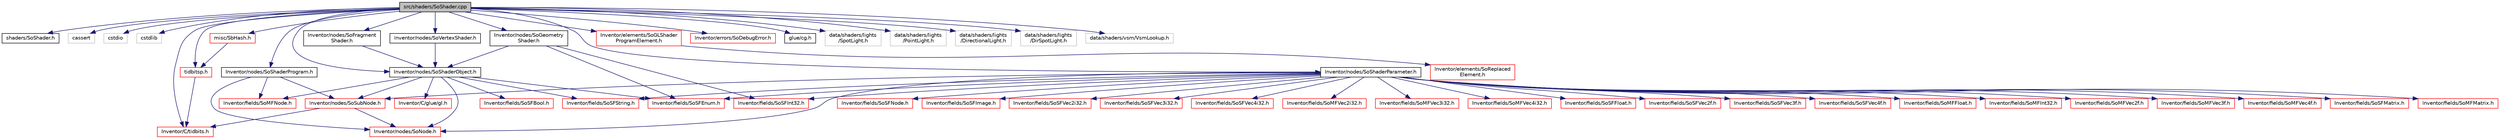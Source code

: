 digraph "src/shaders/SoShader.cpp"
{
 // LATEX_PDF_SIZE
  edge [fontname="Helvetica",fontsize="10",labelfontname="Helvetica",labelfontsize="10"];
  node [fontname="Helvetica",fontsize="10",shape=record];
  Node1 [label="src/shaders/SoShader.cpp",height=0.2,width=0.4,color="black", fillcolor="grey75", style="filled", fontcolor="black",tooltip=" "];
  Node1 -> Node2 [color="midnightblue",fontsize="10",style="solid",fontname="Helvetica"];
  Node2 [label="shaders/SoShader.h",height=0.2,width=0.4,color="black", fillcolor="white", style="filled",URL="$SoShader_8h.html",tooltip=" "];
  Node1 -> Node3 [color="midnightblue",fontsize="10",style="solid",fontname="Helvetica"];
  Node3 [label="cassert",height=0.2,width=0.4,color="grey75", fillcolor="white", style="filled",tooltip=" "];
  Node1 -> Node4 [color="midnightblue",fontsize="10",style="solid",fontname="Helvetica"];
  Node4 [label="cstdio",height=0.2,width=0.4,color="grey75", fillcolor="white", style="filled",tooltip=" "];
  Node1 -> Node5 [color="midnightblue",fontsize="10",style="solid",fontname="Helvetica"];
  Node5 [label="cstdlib",height=0.2,width=0.4,color="grey75", fillcolor="white", style="filled",tooltip=" "];
  Node1 -> Node6 [color="midnightblue",fontsize="10",style="solid",fontname="Helvetica"];
  Node6 [label="Inventor/nodes/SoShaderProgram.h",height=0.2,width=0.4,color="black", fillcolor="white", style="filled",URL="$SoShaderProgram_8h.html",tooltip=" "];
  Node6 -> Node7 [color="midnightblue",fontsize="10",style="solid",fontname="Helvetica"];
  Node7 [label="Inventor/nodes/SoNode.h",height=0.2,width=0.4,color="red", fillcolor="white", style="filled",URL="$SoNode_8h.html",tooltip=" "];
  Node6 -> Node36 [color="midnightblue",fontsize="10",style="solid",fontname="Helvetica"];
  Node36 [label="Inventor/nodes/SoSubNode.h",height=0.2,width=0.4,color="red", fillcolor="white", style="filled",URL="$SoSubNode_8h.html",tooltip=" "];
  Node36 -> Node7 [color="midnightblue",fontsize="10",style="solid",fontname="Helvetica"];
  Node36 -> Node41 [color="midnightblue",fontsize="10",style="solid",fontname="Helvetica"];
  Node41 [label="Inventor/C/tidbits.h",height=0.2,width=0.4,color="red", fillcolor="white", style="filled",URL="$tidbits_8h.html",tooltip=" "];
  Node6 -> Node42 [color="midnightblue",fontsize="10",style="solid",fontname="Helvetica"];
  Node42 [label="Inventor/fields/SoMFNode.h",height=0.2,width=0.4,color="red", fillcolor="white", style="filled",URL="$SoMFNode_8h.html",tooltip=" "];
  Node1 -> Node54 [color="midnightblue",fontsize="10",style="solid",fontname="Helvetica"];
  Node54 [label="Inventor/nodes/SoShaderObject.h",height=0.2,width=0.4,color="black", fillcolor="white", style="filled",URL="$SoShaderObject_8h.html",tooltip=" "];
  Node54 -> Node7 [color="midnightblue",fontsize="10",style="solid",fontname="Helvetica"];
  Node54 -> Node36 [color="midnightblue",fontsize="10",style="solid",fontname="Helvetica"];
  Node54 -> Node55 [color="midnightblue",fontsize="10",style="solid",fontname="Helvetica"];
  Node55 [label="Inventor/fields/SoSFString.h",height=0.2,width=0.4,color="red", fillcolor="white", style="filled",URL="$SoSFString_8h.html",tooltip=" "];
  Node54 -> Node56 [color="midnightblue",fontsize="10",style="solid",fontname="Helvetica"];
  Node56 [label="Inventor/fields/SoSFEnum.h",height=0.2,width=0.4,color="red", fillcolor="white", style="filled",URL="$SoSFEnum_8h.html",tooltip=" "];
  Node54 -> Node57 [color="midnightblue",fontsize="10",style="solid",fontname="Helvetica"];
  Node57 [label="Inventor/fields/SoSFBool.h",height=0.2,width=0.4,color="red", fillcolor="white", style="filled",URL="$SoSFBool_8h.html",tooltip=" "];
  Node54 -> Node42 [color="midnightblue",fontsize="10",style="solid",fontname="Helvetica"];
  Node54 -> Node58 [color="midnightblue",fontsize="10",style="solid",fontname="Helvetica"];
  Node58 [label="Inventor/C/glue/gl.h",height=0.2,width=0.4,color="red", fillcolor="white", style="filled",URL="$C_2glue_2gl_8h.html",tooltip=" "];
  Node1 -> Node61 [color="midnightblue",fontsize="10",style="solid",fontname="Helvetica"];
  Node61 [label="Inventor/nodes/SoFragment\lShader.h",height=0.2,width=0.4,color="black", fillcolor="white", style="filled",URL="$SoFragmentShader_8h.html",tooltip=" "];
  Node61 -> Node54 [color="midnightblue",fontsize="10",style="solid",fontname="Helvetica"];
  Node1 -> Node62 [color="midnightblue",fontsize="10",style="solid",fontname="Helvetica"];
  Node62 [label="Inventor/nodes/SoVertexShader.h",height=0.2,width=0.4,color="black", fillcolor="white", style="filled",URL="$SoVertexShader_8h.html",tooltip=" "];
  Node62 -> Node54 [color="midnightblue",fontsize="10",style="solid",fontname="Helvetica"];
  Node1 -> Node63 [color="midnightblue",fontsize="10",style="solid",fontname="Helvetica"];
  Node63 [label="Inventor/nodes/SoGeometry\lShader.h",height=0.2,width=0.4,color="black", fillcolor="white", style="filled",URL="$SoGeometryShader_8h.html",tooltip=" "];
  Node63 -> Node54 [color="midnightblue",fontsize="10",style="solid",fontname="Helvetica"];
  Node63 -> Node56 [color="midnightblue",fontsize="10",style="solid",fontname="Helvetica"];
  Node63 -> Node64 [color="midnightblue",fontsize="10",style="solid",fontname="Helvetica"];
  Node64 [label="Inventor/fields/SoSFInt32.h",height=0.2,width=0.4,color="red", fillcolor="white", style="filled",URL="$SoSFInt32_8h.html",tooltip=" "];
  Node1 -> Node65 [color="midnightblue",fontsize="10",style="solid",fontname="Helvetica"];
  Node65 [label="Inventor/nodes/SoShaderParameter.h",height=0.2,width=0.4,color="black", fillcolor="white", style="filled",URL="$SoShaderParameter_8h.html",tooltip=" "];
  Node65 -> Node7 [color="midnightblue",fontsize="10",style="solid",fontname="Helvetica"];
  Node65 -> Node36 [color="midnightblue",fontsize="10",style="solid",fontname="Helvetica"];
  Node65 -> Node55 [color="midnightblue",fontsize="10",style="solid",fontname="Helvetica"];
  Node65 -> Node66 [color="midnightblue",fontsize="10",style="solid",fontname="Helvetica"];
  Node66 [label="Inventor/fields/SoSFFloat.h",height=0.2,width=0.4,color="red", fillcolor="white", style="filled",URL="$SoSFFloat_8h.html",tooltip=" "];
  Node65 -> Node64 [color="midnightblue",fontsize="10",style="solid",fontname="Helvetica"];
  Node65 -> Node67 [color="midnightblue",fontsize="10",style="solid",fontname="Helvetica"];
  Node67 [label="Inventor/fields/SoSFVec2f.h",height=0.2,width=0.4,color="red", fillcolor="white", style="filled",URL="$SoSFVec2f_8h.html",tooltip=" "];
  Node65 -> Node71 [color="midnightblue",fontsize="10",style="solid",fontname="Helvetica"];
  Node71 [label="Inventor/fields/SoSFVec3f.h",height=0.2,width=0.4,color="red", fillcolor="white", style="filled",URL="$SoSFVec3f_8h.html",tooltip=" "];
  Node65 -> Node74 [color="midnightblue",fontsize="10",style="solid",fontname="Helvetica"];
  Node74 [label="Inventor/fields/SoSFVec4f.h",height=0.2,width=0.4,color="red", fillcolor="white", style="filled",URL="$SoSFVec4f_8h.html",tooltip=" "];
  Node65 -> Node76 [color="midnightblue",fontsize="10",style="solid",fontname="Helvetica"];
  Node76 [label="Inventor/fields/SoMFFloat.h",height=0.2,width=0.4,color="red", fillcolor="white", style="filled",URL="$SoMFFloat_8h.html",tooltip=" "];
  Node65 -> Node77 [color="midnightblue",fontsize="10",style="solid",fontname="Helvetica"];
  Node77 [label="Inventor/fields/SoMFInt32.h",height=0.2,width=0.4,color="red", fillcolor="white", style="filled",URL="$SoMFInt32_8h.html",tooltip=" "];
  Node65 -> Node78 [color="midnightblue",fontsize="10",style="solid",fontname="Helvetica"];
  Node78 [label="Inventor/fields/SoMFVec2f.h",height=0.2,width=0.4,color="red", fillcolor="white", style="filled",URL="$SoMFVec2f_8h.html",tooltip=" "];
  Node65 -> Node79 [color="midnightblue",fontsize="10",style="solid",fontname="Helvetica"];
  Node79 [label="Inventor/fields/SoMFVec3f.h",height=0.2,width=0.4,color="red", fillcolor="white", style="filled",URL="$SoMFVec3f_8h.html",tooltip=" "];
  Node65 -> Node80 [color="midnightblue",fontsize="10",style="solid",fontname="Helvetica"];
  Node80 [label="Inventor/fields/SoMFVec4f.h",height=0.2,width=0.4,color="red", fillcolor="white", style="filled",URL="$SoMFVec4f_8h.html",tooltip=" "];
  Node65 -> Node81 [color="midnightblue",fontsize="10",style="solid",fontname="Helvetica"];
  Node81 [label="Inventor/fields/SoSFMatrix.h",height=0.2,width=0.4,color="red", fillcolor="white", style="filled",URL="$SoSFMatrix_8h.html",tooltip=" "];
  Node65 -> Node83 [color="midnightblue",fontsize="10",style="solid",fontname="Helvetica"];
  Node83 [label="Inventor/fields/SoMFMatrix.h",height=0.2,width=0.4,color="red", fillcolor="white", style="filled",URL="$SoMFMatrix_8h.html",tooltip=" "];
  Node65 -> Node84 [color="midnightblue",fontsize="10",style="solid",fontname="Helvetica"];
  Node84 [label="Inventor/fields/SoSFNode.h",height=0.2,width=0.4,color="red", fillcolor="white", style="filled",URL="$SoSFNode_8h.html",tooltip=" "];
  Node65 -> Node56 [color="midnightblue",fontsize="10",style="solid",fontname="Helvetica"];
  Node65 -> Node85 [color="midnightblue",fontsize="10",style="solid",fontname="Helvetica"];
  Node85 [label="Inventor/fields/SoSFImage.h",height=0.2,width=0.4,color="red", fillcolor="white", style="filled",URL="$SoSFImage_8h.html",tooltip=" "];
  Node65 -> Node87 [color="midnightblue",fontsize="10",style="solid",fontname="Helvetica"];
  Node87 [label="Inventor/fields/SoSFVec2i32.h",height=0.2,width=0.4,color="red", fillcolor="white", style="filled",URL="$SoSFVec2i32_8h.html",tooltip=" "];
  Node65 -> Node89 [color="midnightblue",fontsize="10",style="solid",fontname="Helvetica"];
  Node89 [label="Inventor/fields/SoSFVec3i32.h",height=0.2,width=0.4,color="red", fillcolor="white", style="filled",URL="$SoSFVec3i32_8h.html",tooltip=" "];
  Node65 -> Node91 [color="midnightblue",fontsize="10",style="solid",fontname="Helvetica"];
  Node91 [label="Inventor/fields/SoSFVec4i32.h",height=0.2,width=0.4,color="red", fillcolor="white", style="filled",URL="$SoSFVec4i32_8h.html",tooltip=" "];
  Node65 -> Node93 [color="midnightblue",fontsize="10",style="solid",fontname="Helvetica"];
  Node93 [label="Inventor/fields/SoMFVec2i32.h",height=0.2,width=0.4,color="red", fillcolor="white", style="filled",URL="$SoMFVec2i32_8h.html",tooltip=" "];
  Node65 -> Node94 [color="midnightblue",fontsize="10",style="solid",fontname="Helvetica"];
  Node94 [label="Inventor/fields/SoMFVec3i32.h",height=0.2,width=0.4,color="red", fillcolor="white", style="filled",URL="$SoMFVec3i32_8h.html",tooltip=" "];
  Node65 -> Node95 [color="midnightblue",fontsize="10",style="solid",fontname="Helvetica"];
  Node95 [label="Inventor/fields/SoMFVec4i32.h",height=0.2,width=0.4,color="red", fillcolor="white", style="filled",URL="$SoMFVec4i32_8h.html",tooltip=" "];
  Node1 -> Node96 [color="midnightblue",fontsize="10",style="solid",fontname="Helvetica"];
  Node96 [label="Inventor/elements/SoGLShader\lProgramElement.h",height=0.2,width=0.4,color="red", fillcolor="white", style="filled",URL="$SoGLShaderProgramElement_8h.html",tooltip=" "];
  Node96 -> Node97 [color="midnightblue",fontsize="10",style="solid",fontname="Helvetica"];
  Node97 [label="Inventor/elements/SoReplaced\lElement.h",height=0.2,width=0.4,color="red", fillcolor="white", style="filled",URL="$SoReplacedElement_8h.html",tooltip=" "];
  Node1 -> Node41 [color="midnightblue",fontsize="10",style="solid",fontname="Helvetica"];
  Node1 -> Node69 [color="midnightblue",fontsize="10",style="solid",fontname="Helvetica"];
  Node69 [label="Inventor/errors/SoDebugError.h",height=0.2,width=0.4,color="red", fillcolor="white", style="filled",URL="$SoDebugError_8h.html",tooltip=" "];
  Node1 -> Node101 [color="midnightblue",fontsize="10",style="solid",fontname="Helvetica"];
  Node101 [label="glue/cg.h",height=0.2,width=0.4,color="black", fillcolor="white", style="filled",URL="$cg_8h.html",tooltip=" "];
  Node1 -> Node102 [color="midnightblue",fontsize="10",style="solid",fontname="Helvetica"];
  Node102 [label="misc/SbHash.h",height=0.2,width=0.4,color="red", fillcolor="white", style="filled",URL="$SbHash_8h.html",tooltip=" "];
  Node102 -> Node106 [color="midnightblue",fontsize="10",style="solid",fontname="Helvetica"];
  Node106 [label="tidbitsp.h",height=0.2,width=0.4,color="red", fillcolor="white", style="filled",URL="$tidbitsp_8h.html",tooltip=" "];
  Node106 -> Node41 [color="midnightblue",fontsize="10",style="solid",fontname="Helvetica"];
  Node1 -> Node106 [color="midnightblue",fontsize="10",style="solid",fontname="Helvetica"];
  Node1 -> Node111 [color="midnightblue",fontsize="10",style="solid",fontname="Helvetica"];
  Node111 [label="data/shaders/lights\l/SpotLight.h",height=0.2,width=0.4,color="grey75", fillcolor="white", style="filled",tooltip=" "];
  Node1 -> Node112 [color="midnightblue",fontsize="10",style="solid",fontname="Helvetica"];
  Node112 [label="data/shaders/lights\l/PointLight.h",height=0.2,width=0.4,color="grey75", fillcolor="white", style="filled",tooltip=" "];
  Node1 -> Node113 [color="midnightblue",fontsize="10",style="solid",fontname="Helvetica"];
  Node113 [label="data/shaders/lights\l/DirectionalLight.h",height=0.2,width=0.4,color="grey75", fillcolor="white", style="filled",tooltip=" "];
  Node1 -> Node114 [color="midnightblue",fontsize="10",style="solid",fontname="Helvetica"];
  Node114 [label="data/shaders/lights\l/DirSpotLight.h",height=0.2,width=0.4,color="grey75", fillcolor="white", style="filled",tooltip=" "];
  Node1 -> Node115 [color="midnightblue",fontsize="10",style="solid",fontname="Helvetica"];
  Node115 [label="data/shaders/vsm/VsmLookup.h",height=0.2,width=0.4,color="grey75", fillcolor="white", style="filled",tooltip=" "];
}
